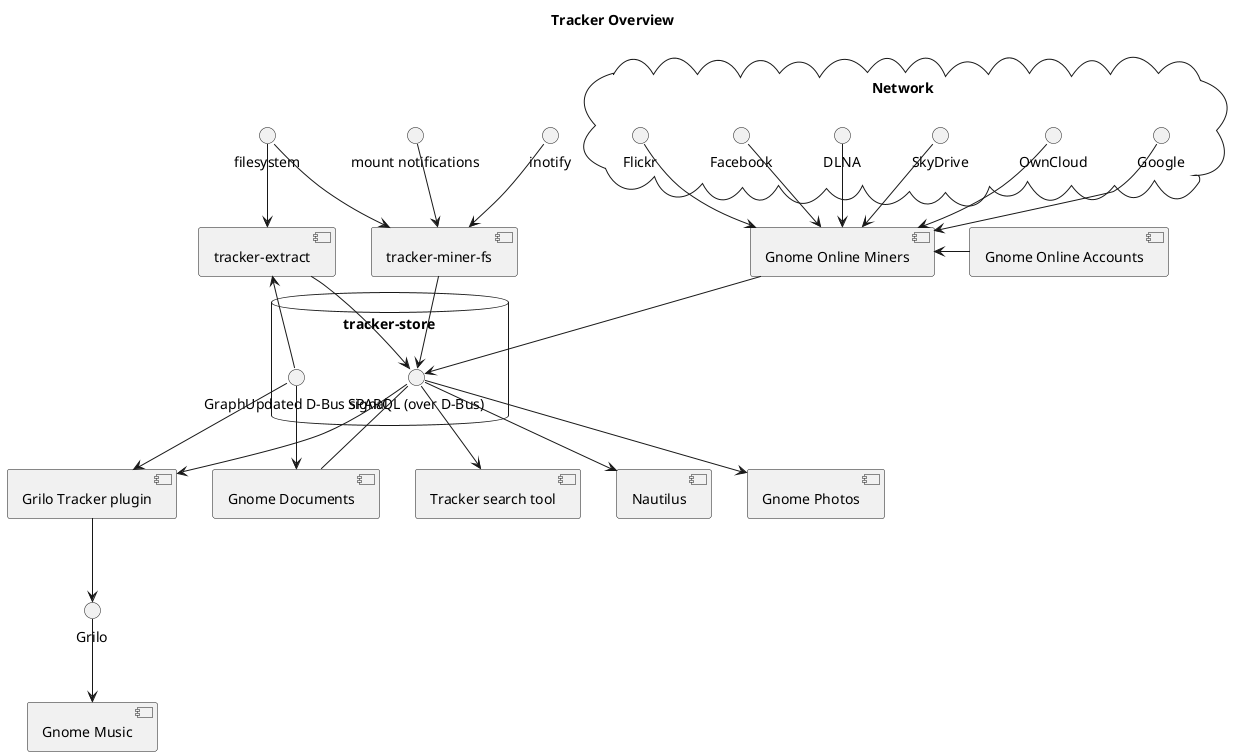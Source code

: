 @startuml

title Tracker Overview

database "tracker-store" {
    interface "SPARQL (over D-Bus)" as sparql
    interface "GraphUpdated D-Bus signal" as graphupdated
}

interface filesystem
interface inotify
interface "mount notifications" as mounts

component "tracker-miner-fs" as TrackerMinerFs

filesystem -down-> TrackerMinerFs
inotify --> TrackerMinerFs
TrackerMinerFs -down-> sparql
mounts --> TrackerMinerFs

component "tracker-extract" as TrackerExtract

graphupdated -down-> TrackerExtract
filesystem -down-> TrackerExtract
TrackerExtract -down-> sparql

component "Gnome Online Accounts"

component "Gnome Online Miners"
cloud Network {
  interface "DLNA"
  interface "Facebook"
  interface "Flickr"
  interface "Google" as google
  interface OwnCloud
  interface "SkyDrive" as skydrive
}

[Gnome Online Accounts] -left-> [Gnome Online Miners]
DLNA --> [Gnome Online Miners]
Facebook --> [Gnome Online Miners]
Flickr --> [Gnome Online Miners]
google --> [Gnome Online Miners]
OwnCloud --> [Gnome Online Miners]
skydrive --> [Gnome Online Miners]

[Gnome Online Miners] --> sparql

component "Tracker search tool"
sparql --> [Tracker search tool]

component "Nautilus"
sparql --> [Nautilus]

component "Grilo Tracker plugin"
interface "Grilo" as grilo_api
sparql --> [Grilo Tracker plugin]
graphupdated --> [Grilo Tracker plugin]
[Grilo Tracker plugin] --> grilo_api

component "Gnome Documents"
sparql -- [Gnome Documents]
graphupdated -> [Gnome Documents]

component "Gnome Photos"
sparql --> [Gnome Photos]

component "Gnome Music"
grilo_api --> [Gnome Music]

@enduml

----------------------------------------------------

@startuml

title Tracker Components

database "tracker-store" {
    interface "SPARQL (over D-Bus)" as sparql
    interface "GraphUpdated D-Bus signal" as graphupdated
    component SQLite3
}

interface filesystem
interface inotify
interface "mount notifications" as mounts

frame "tracker-miner-fs" {
    component Crawler
    component Monitor
    component FileNotifier
    component MinerFiles

    filesystem -down-> Crawler
    inotify --> Monitor
    Crawler -- FileNotifier
    Monitor -- FileNotifier
    FileNotifier -- MinerFiles
    MinerFiles -left-> sparql

    mounts -left-> MinerFiles
}

frame "tracker-extract" {
    component extract
    component "extract filetype-specific modules" as extract_module

    graphupdated -right-> extract
    extract -- extract_module
    filesystem -down-> extract_module
    extract -right-> sparql
}

component "Gnome Online Accounts"

component "Gnome Online Miners"

[Gnome Online Accounts] -down-> [Gnome Online Miners]

[Gnome Online Miners] --> sparql

sparql --> [libtrackersparql]


@enduml

